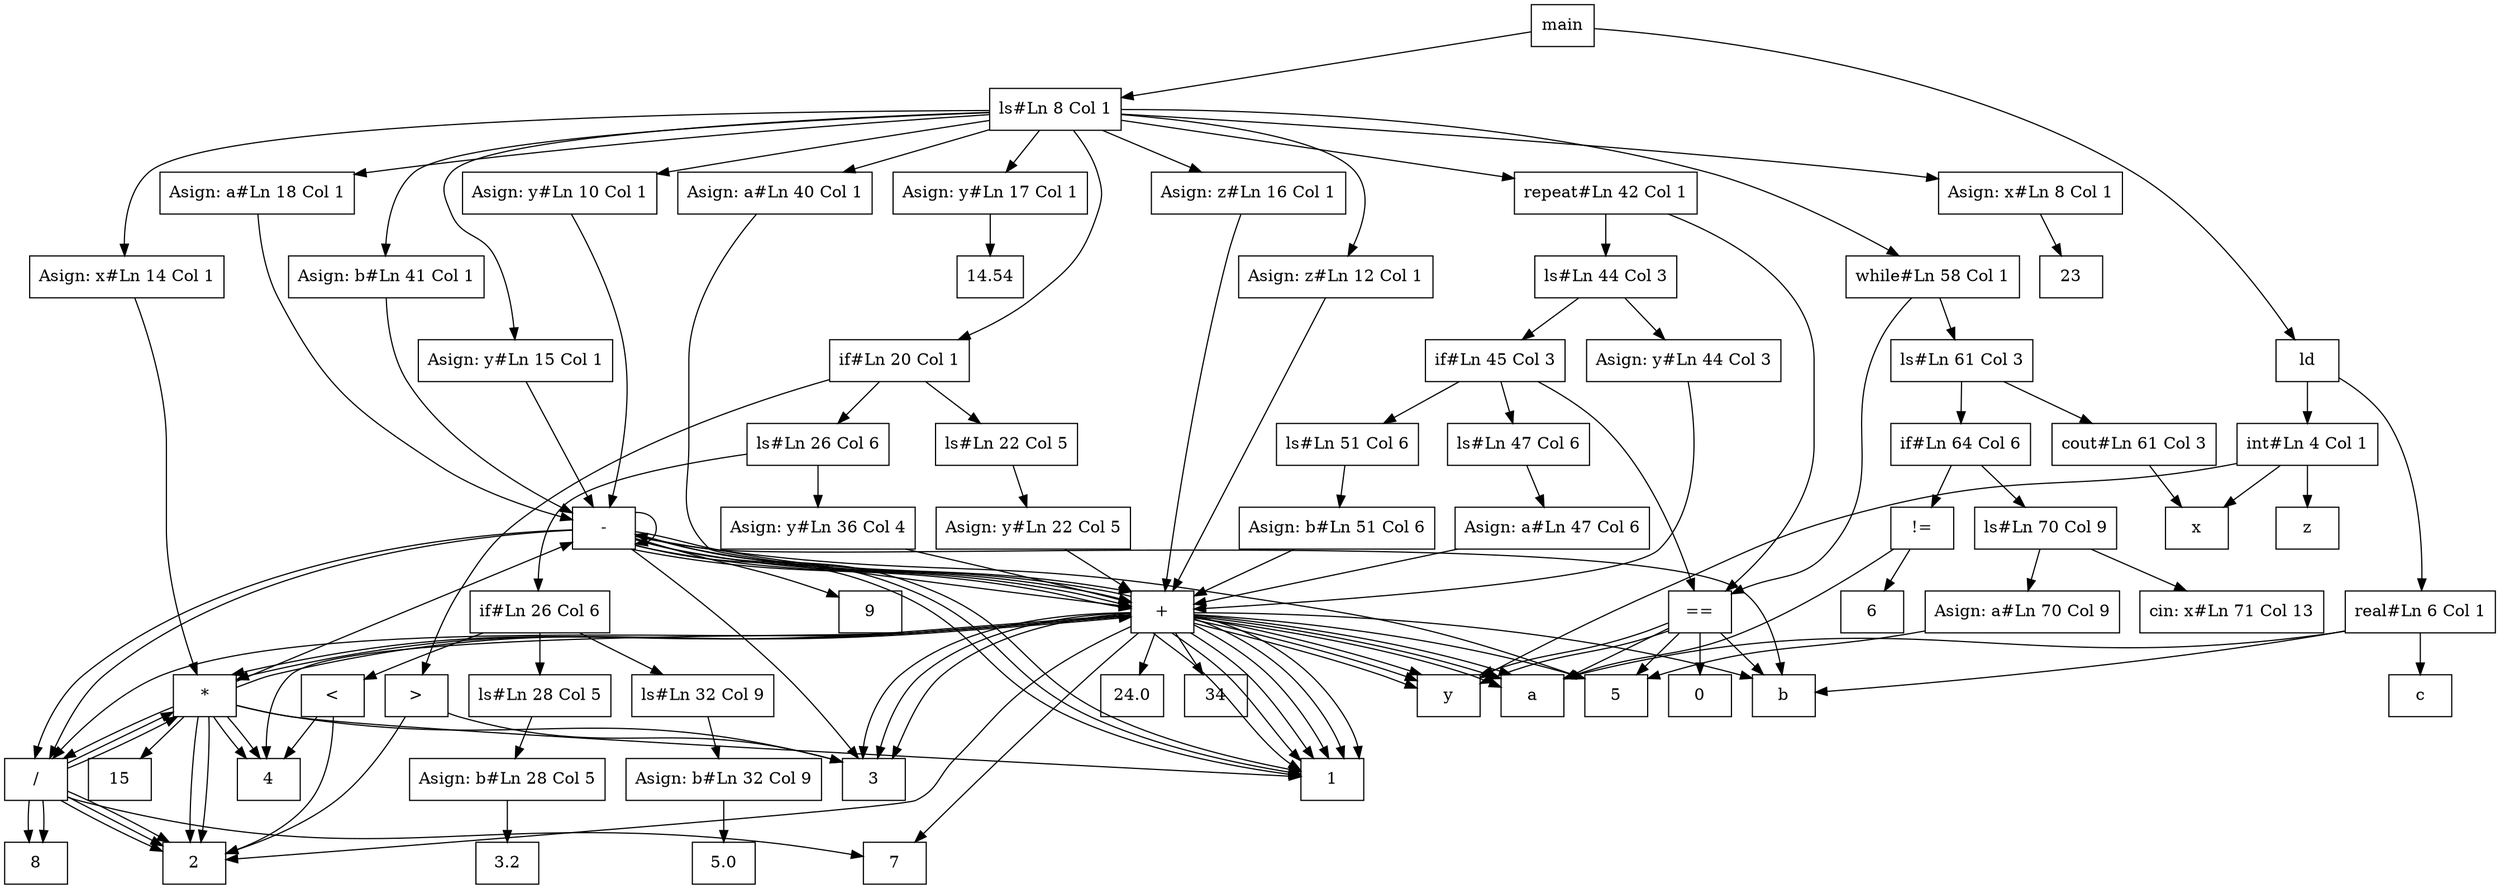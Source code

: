 digraph tree {
    "main" [shape = box];
    "ld" [shape = box];
    "int#Ln 4 Col 1" [shape = box];
    "x" [shape = box];
    "y" [shape = box];
    "z" [shape = box];
    "real#Ln 6 Col 1" [shape = box];
    "a" [shape = box];
    "b" [shape = box];
    "c" [shape = box];
    "ls#Ln 8 Col 1" [shape = box];
    "Asign: x#Ln 8 Col 1" [shape = box];
    "23" [shape = box];
    "Asign: y#Ln 10 Col 1" [shape = box];
    "-" [shape = box];
    "+" [shape = box];
    "2" [shape = box];
    "3" [shape = box];
    "1" [shape = box];
    "Asign: z#Ln 12 Col 1" [shape = box];
    "+" [shape = box];
    "y" [shape = box];
    "7" [shape = box];
    "Asign: x#Ln 14 Col 1" [shape = box];
    "*" [shape = box];
    "-" [shape = box];
    "5" [shape = box];
    "3" [shape = box];
    "/" [shape = box];
    "8" [shape = box];
    "2" [shape = box];
    "Asign: y#Ln 15 Col 1" [shape = box];
    "-" [shape = box];
    "-" [shape = box];
    "+" [shape = box];
    "5" [shape = box];
    "3" [shape = box];
    "/" [shape = box];
    "*" [shape = box];
    "2" [shape = box];
    "4" [shape = box];
    "7" [shape = box];
    "9" [shape = box];
    "Asign: z#Ln 16 Col 1" [shape = box];
    "+" [shape = box];
    "/" [shape = box];
    "8" [shape = box];
    "2" [shape = box];
    "*" [shape = box];
    "15" [shape = box];
    "4" [shape = box];
    "Asign: y#Ln 17 Col 1" [shape = box];
    "14.54" [shape = box];
    "Asign: a#Ln 18 Col 1" [shape = box];
    "-" [shape = box];
    "+" [shape = box];
    "-" [shape = box];
    "+" [shape = box];
    "24.0" [shape = box];
    "4" [shape = box];
    "/" [shape = box];
    "*" [shape = box];
    "1" [shape = box];
    "3" [shape = box];
    "2" [shape = box];
    "34" [shape = box];
    "1" [shape = box];
    "if#Ln 20 Col 1" [shape = box];
    ">" [shape = box];
    "2" [shape = box];
    "3" [shape = box];
    "ls#Ln 22 Col 5" [shape = box];
    "Asign: y#Ln 22 Col 5" [shape = box];
    "+" [shape = box];
    "a" [shape = box];
    "3" [shape = box];
    "ls#Ln 26 Col 6" [shape = box];
    "if#Ln 26 Col 6" [shape = box];
    "<" [shape = box];
    "4" [shape = box];
    "2" [shape = box];
    "ls#Ln 28 Col 5" [shape = box];
    "Asign: b#Ln 28 Col 5" [shape = box];
    "3.2" [shape = box];
    "ls#Ln 32 Col 9" [shape = box];
    "Asign: b#Ln 32 Col 9" [shape = box];
    "5.0" [shape = box];
    "Asign: y#Ln 36 Col 4" [shape = box];
    "+" [shape = box];
    "y" [shape = box];
    "1" [shape = box];
    "Asign: a#Ln 40 Col 1" [shape = box];
    "+" [shape = box];
    "a" [shape = box];
    "1" [shape = box];
    "Asign: b#Ln 41 Col 1" [shape = box];
    "-" [shape = box];
    "b" [shape = box];
    "1" [shape = box];
    "repeat#Ln 42 Col 1" [shape = box];
    "ls#Ln 44 Col 3" [shape = box];
    "Asign: y#Ln 44 Col 3" [shape = box];
    "+" [shape = box];
    "*" [shape = box];
    "+" [shape = box];
    "y" [shape = box];
    "1" [shape = box];
    "2" [shape = box];
    "1" [shape = box];
    "if#Ln 45 Col 3" [shape = box];
    "==" [shape = box];
    "a" [shape = box];
    "b" [shape = box];
    "ls#Ln 47 Col 6" [shape = box];
    "Asign: a#Ln 47 Col 6" [shape = box];
    "+" [shape = box];
    "a" [shape = box];
    "1" [shape = box];
    "ls#Ln 51 Col 6" [shape = box];
    "Asign: b#Ln 51 Col 6" [shape = box];
    "+" [shape = box];
    "b" [shape = box];
    "1" [shape = box];
    "==" [shape = box];
    "y" [shape = box];
    "5" [shape = box];
    "while#Ln 58 Col 1" [shape = box];
    "==" [shape = box];
    "y" [shape = box];
    "0" [shape = box];
    "ls#Ln 61 Col 3" [shape = box];
    "cout#Ln 61 Col 3" [shape = box];
    "x" [shape = box];
    "if#Ln 64 Col 6" [shape = box];
    "!=" [shape = box];
    "6" [shape = box];
    "a" [shape = box];
    "ls#Ln 70 Col 9" [shape = box];
    "Asign: a#Ln 70 Col 9" [shape = box];
    "5" [shape = box];
    "cin: x#Ln 71 Col 13" [shape = box];
    "main" -> "ld";
    "main" -> "ls#Ln 8 Col 1";
    "ld" -> "int#Ln 4 Col 1";
    "ld" -> "real#Ln 6 Col 1";
    "int#Ln 4 Col 1" -> "x";
    "int#Ln 4 Col 1" -> "y";
    "int#Ln 4 Col 1" -> "z";
    "real#Ln 6 Col 1" -> "a";
    "real#Ln 6 Col 1" -> "b";
    "real#Ln 6 Col 1" -> "c";
    "ls#Ln 8 Col 1" -> "Asign: x#Ln 8 Col 1";
    "ls#Ln 8 Col 1" -> "Asign: y#Ln 10 Col 1";
    "ls#Ln 8 Col 1" -> "Asign: z#Ln 12 Col 1";
    "ls#Ln 8 Col 1" -> "Asign: x#Ln 14 Col 1";
    "ls#Ln 8 Col 1" -> "Asign: y#Ln 15 Col 1";
    "ls#Ln 8 Col 1" -> "Asign: z#Ln 16 Col 1";
    "ls#Ln 8 Col 1" -> "Asign: y#Ln 17 Col 1";
    "ls#Ln 8 Col 1" -> "Asign: a#Ln 18 Col 1";
    "ls#Ln 8 Col 1" -> "if#Ln 20 Col 1";
    "ls#Ln 8 Col 1" -> "Asign: a#Ln 40 Col 1";
    "ls#Ln 8 Col 1" -> "Asign: b#Ln 41 Col 1";
    "ls#Ln 8 Col 1" -> "repeat#Ln 42 Col 1";
    "ls#Ln 8 Col 1" -> "while#Ln 58 Col 1";
    "Asign: x#Ln 8 Col 1" -> "23";
    "Asign: y#Ln 10 Col 1" -> "-";
    "-" -> "+";
    "-" -> "1";
    "+" -> "2";
    "+" -> "3";
    "Asign: z#Ln 12 Col 1" -> "+";
    "+" -> "y";
    "+" -> "7";
    "Asign: x#Ln 14 Col 1" -> "*";
    "*" -> "-";
    "*" -> "/";
    "-" -> "5";
    "-" -> "3";
    "/" -> "8";
    "/" -> "2";
    "Asign: y#Ln 15 Col 1" -> "-";
    "-" -> "-";
    "-" -> "9";
    "-" -> "+";
    "-" -> "/";
    "+" -> "5";
    "+" -> "3";
    "/" -> "*";
    "/" -> "7";
    "*" -> "2";
    "*" -> "4";
    "Asign: z#Ln 16 Col 1" -> "+";
    "+" -> "/";
    "+" -> "*";
    "/" -> "8";
    "/" -> "2";
    "*" -> "15";
    "*" -> "4";
    "Asign: y#Ln 17 Col 1" -> "14.54";
    "Asign: a#Ln 18 Col 1" -> "-";
    "-" -> "+";
    "-" -> "1";
    "+" -> "-";
    "+" -> "34";
    "-" -> "+";
    "-" -> "/";
    "+" -> "24.0";
    "+" -> "4";
    "/" -> "*";
    "/" -> "2";
    "*" -> "1";
    "*" -> "3";
    "if#Ln 20 Col 1" -> ">";
    "if#Ln 20 Col 1" -> "ls#Ln 22 Col 5";
    "if#Ln 20 Col 1" -> "ls#Ln 26 Col 6";
    ">" -> "2";
    ">" -> "3";
    "ls#Ln 22 Col 5" -> "Asign: y#Ln 22 Col 5";
    "Asign: y#Ln 22 Col 5" -> "+";
    "+" -> "a";
    "+" -> "3";
    "ls#Ln 26 Col 6" -> "if#Ln 26 Col 6";
    "ls#Ln 26 Col 6" -> "Asign: y#Ln 36 Col 4";
    "if#Ln 26 Col 6" -> "<";
    "if#Ln 26 Col 6" -> "ls#Ln 28 Col 5";
    "if#Ln 26 Col 6" -> "ls#Ln 32 Col 9";
    "<" -> "4";
    "<" -> "2";
    "ls#Ln 28 Col 5" -> "Asign: b#Ln 28 Col 5";
    "Asign: b#Ln 28 Col 5" -> "3.2";
    "ls#Ln 32 Col 9" -> "Asign: b#Ln 32 Col 9";
    "Asign: b#Ln 32 Col 9" -> "5.0";
    "Asign: y#Ln 36 Col 4" -> "+";
    "+" -> "y";
    "+" -> "1";
    "Asign: a#Ln 40 Col 1" -> "+";
    "+" -> "a";
    "+" -> "1";
    "Asign: b#Ln 41 Col 1" -> "-";
    "-" -> "b";
    "-" -> "1";
    "repeat#Ln 42 Col 1" -> "ls#Ln 44 Col 3";
    "repeat#Ln 42 Col 1" -> "==";
    "ls#Ln 44 Col 3" -> "Asign: y#Ln 44 Col 3";
    "ls#Ln 44 Col 3" -> "if#Ln 45 Col 3";
    "Asign: y#Ln 44 Col 3" -> "+";
    "+" -> "*";
    "+" -> "1";
    "*" -> "+";
    "*" -> "2";
    "+" -> "y";
    "+" -> "1";
    "if#Ln 45 Col 3" -> "==";
    "if#Ln 45 Col 3" -> "ls#Ln 47 Col 6";
    "if#Ln 45 Col 3" -> "ls#Ln 51 Col 6";
    "==" -> "a";
    "==" -> "b";
    "ls#Ln 47 Col 6" -> "Asign: a#Ln 47 Col 6";
    "Asign: a#Ln 47 Col 6" -> "+";
    "+" -> "a";
    "+" -> "1";
    "ls#Ln 51 Col 6" -> "Asign: b#Ln 51 Col 6";
    "Asign: b#Ln 51 Col 6" -> "+";
    "+" -> "b";
    "+" -> "1";
    "==" -> "y";
    "==" -> "5";
    "while#Ln 58 Col 1" -> "==";
    "while#Ln 58 Col 1" -> "ls#Ln 61 Col 3";
    "==" -> "y";
    "==" -> "0";
    "ls#Ln 61 Col 3" -> "cout#Ln 61 Col 3";
    "ls#Ln 61 Col 3" -> "if#Ln 64 Col 6";
    "cout#Ln 61 Col 3" -> "x";
    "if#Ln 64 Col 6" -> "!=";
    "if#Ln 64 Col 6" -> "ls#Ln 70 Col 9";
    "!=" -> "6";
    "!=" -> "a";
    "ls#Ln 70 Col 9" -> "Asign: a#Ln 70 Col 9";
    "ls#Ln 70 Col 9" -> "cin: x#Ln 71 Col 13";
    "Asign: a#Ln 70 Col 9" -> "5";
}
